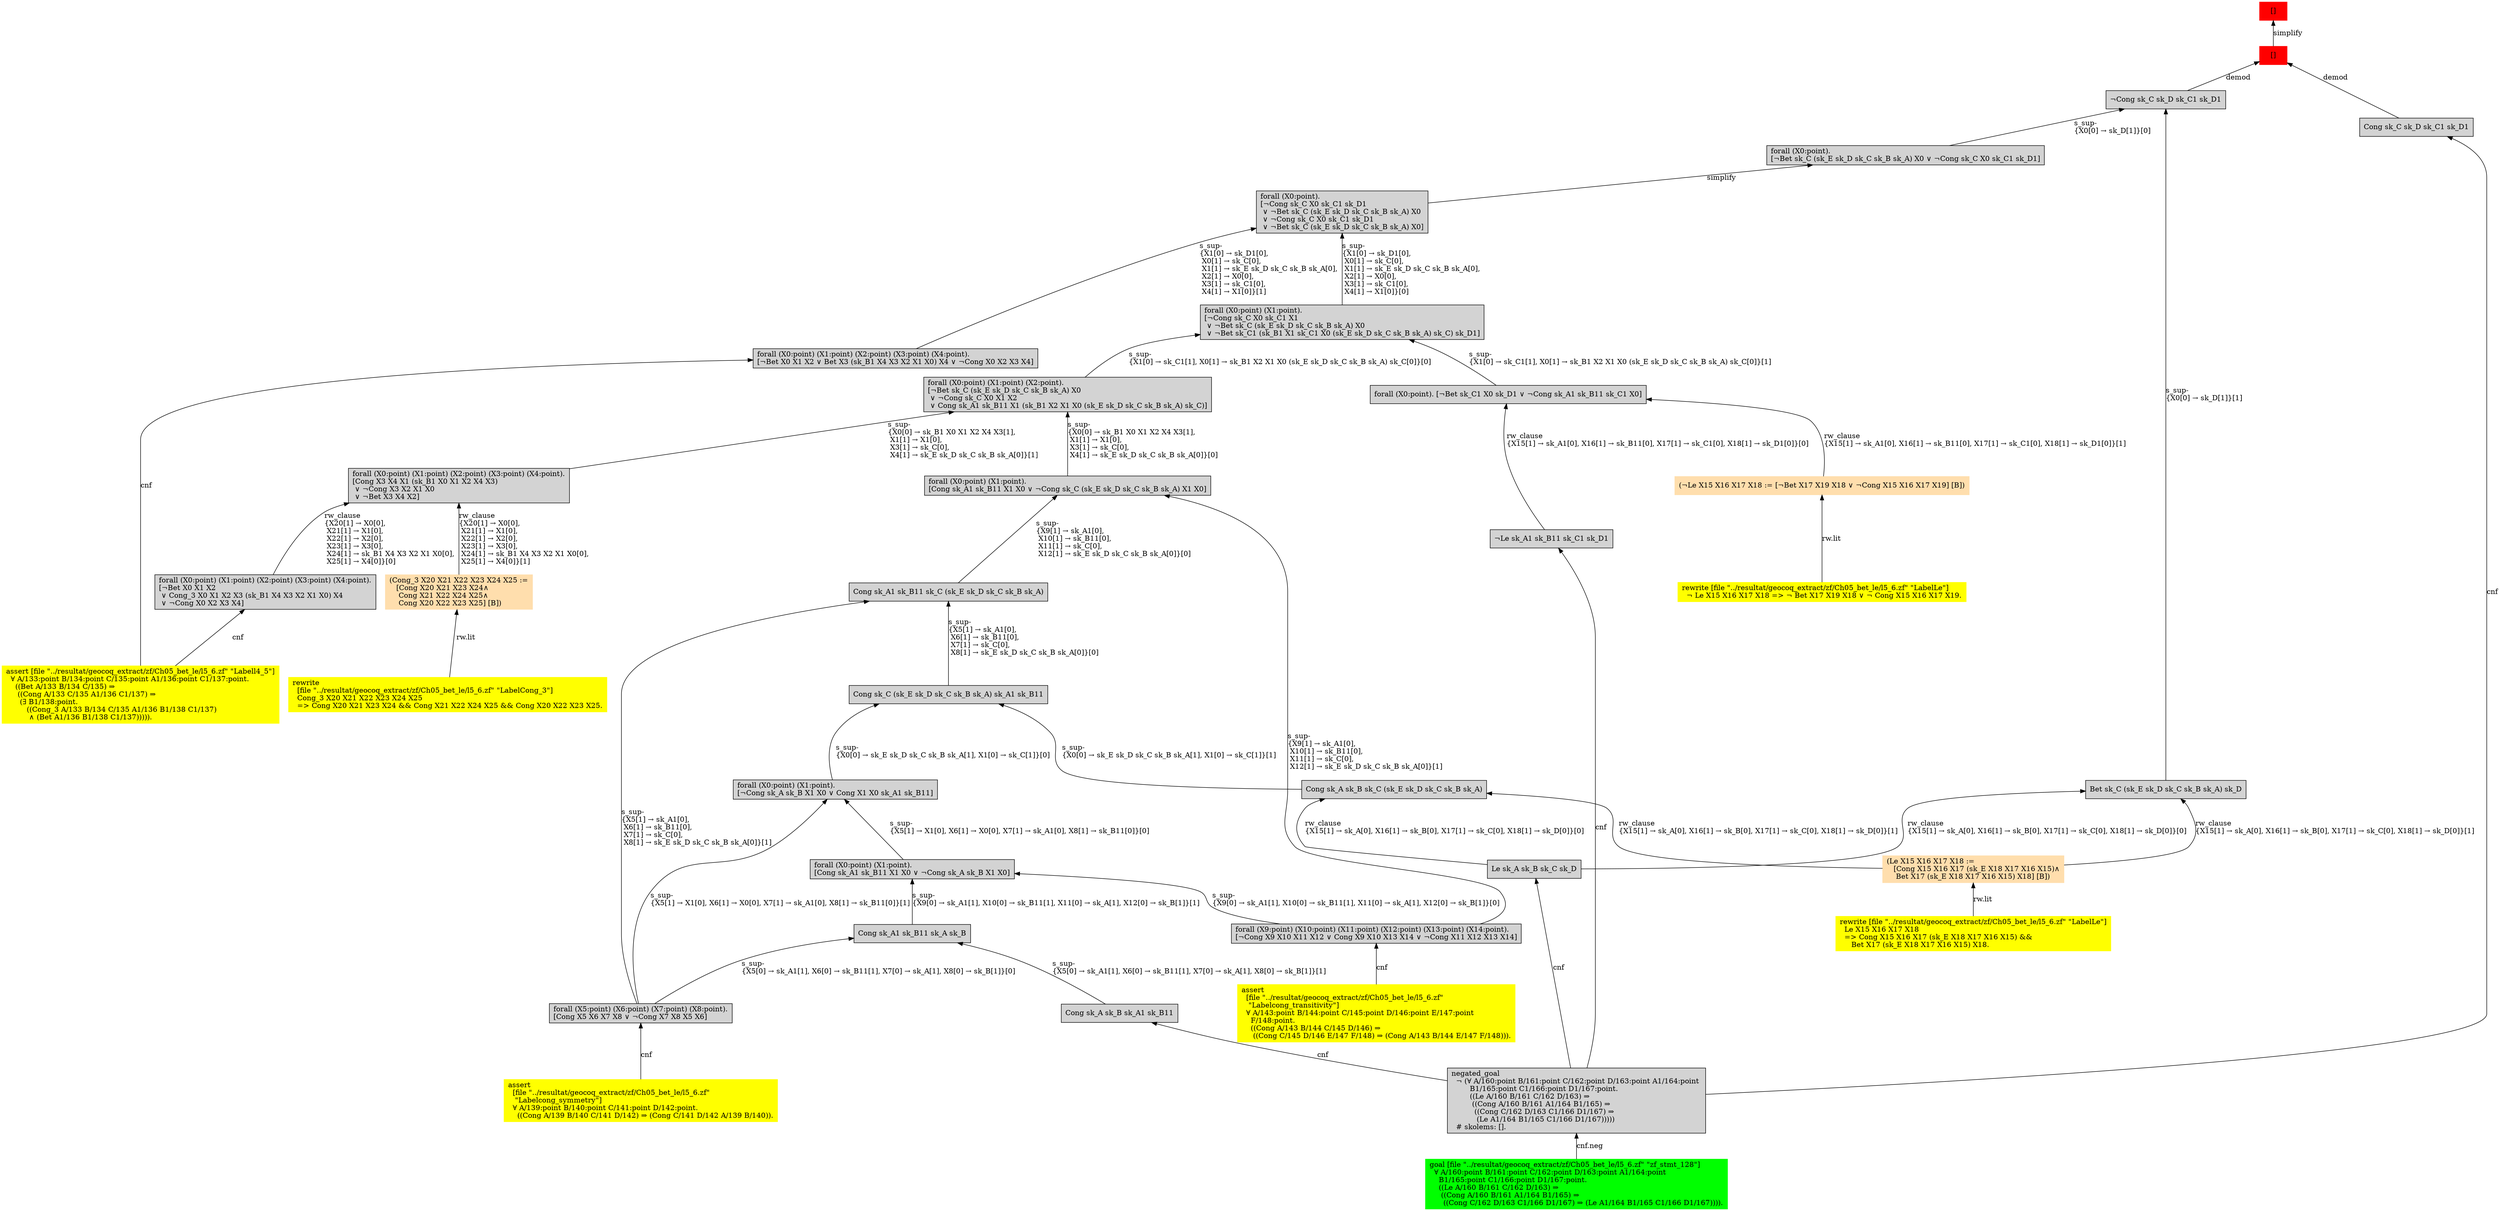 digraph "unsat_graph" {
  vertex_0 [color=red, label="[]", shape=box, style=filled];
  vertex_0 -> vertex_1 [label="simplify", dir="back"];
  vertex_1 [color=red, label="[]", shape=box, style=filled];
  vertex_1 -> vertex_2 [label="demod", dir="back"];
  vertex_2 [shape=box, label="Cong sk_C sk_D sk_C1 sk_D1\l", style=filled];
  vertex_2 -> vertex_3 [label="cnf", dir="back"];
  vertex_3 [shape=box, label="negated_goal\l  ¬ (∀ A/160:point B/161:point C/162:point D/163:point A1/164:point \l        B1/165:point C1/166:point D1/167:point.\l        ((Le A/160 B/161 C/162 D/163) ⇒\l         ((Cong A/160 B/161 A1/164 B1/165) ⇒\l          ((Cong C/162 D/163 C1/166 D1/167) ⇒\l           (Le A1/164 B1/165 C1/166 D1/167)))))\l  # skolems: [].\l", style=filled];
  vertex_3 -> vertex_4 [label="cnf.neg", dir="back"];
  vertex_4 [color=green, shape=box, label="goal [file \"../resultat/geocoq_extract/zf/Ch05_bet_le/l5_6.zf\" \"zf_stmt_128\"]\l  ∀ A/160:point B/161:point C/162:point D/163:point A1/164:point \l    B1/165:point C1/166:point D1/167:point.\l    ((Le A/160 B/161 C/162 D/163) ⇒\l     ((Cong A/160 B/161 A1/164 B1/165) ⇒\l      ((Cong C/162 D/163 C1/166 D1/167) ⇒ (Le A1/164 B1/165 C1/166 D1/167)))).\l", style=filled];
  vertex_1 -> vertex_5 [label="demod", dir="back"];
  vertex_5 [shape=box, label="¬Cong sk_C sk_D sk_C1 sk_D1\l", style=filled];
  vertex_5 -> vertex_6 [label="s_sup-\l\{X0[0] → sk_D[1]\}[0]\l", dir="back"];
  vertex_6 [shape=box, label="forall (X0:point).\l[¬Bet sk_C (sk_E sk_D sk_C sk_B sk_A) X0 ∨ ¬Cong sk_C X0 sk_C1 sk_D1]\l", style=filled];
  vertex_6 -> vertex_7 [label="simplify", dir="back"];
  vertex_7 [shape=box, label="forall (X0:point).\l[¬Cong sk_C X0 sk_C1 sk_D1\l ∨ ¬Bet sk_C (sk_E sk_D sk_C sk_B sk_A) X0\l ∨ ¬Cong sk_C X0 sk_C1 sk_D1\l ∨ ¬Bet sk_C (sk_E sk_D sk_C sk_B sk_A) X0]\l", style=filled];
  vertex_7 -> vertex_8 [label="s_sup-\l\{X1[0] → sk_D1[0], \l X0[1] → sk_C[0], \l X1[1] → sk_E sk_D sk_C sk_B sk_A[0], \l X2[1] → X0[0], \l X3[1] → sk_C1[0], \l X4[1] → X1[0]\}[0]\l", dir="back"];
  vertex_8 [shape=box, label="forall (X0:point) (X1:point).\l[¬Cong sk_C X0 sk_C1 X1\l ∨ ¬Bet sk_C (sk_E sk_D sk_C sk_B sk_A) X0\l ∨ ¬Bet sk_C1 (sk_B1 X1 sk_C1 X0 (sk_E sk_D sk_C sk_B sk_A) sk_C) sk_D1]\l", style=filled];
  vertex_8 -> vertex_9 [label="s_sup-\l\{X1[0] → sk_C1[1], X0[1] → sk_B1 X2 X1 X0 (sk_E sk_D sk_C sk_B sk_A) sk_C[0]\}[1]\l", dir="back"];
  vertex_9 [shape=box, label="forall (X0:point). [¬Bet sk_C1 X0 sk_D1 ∨ ¬Cong sk_A1 sk_B11 sk_C1 X0]\l", style=filled];
  vertex_9 -> vertex_10 [label="rw_clause\l\{X15[1] → sk_A1[0], X16[1] → sk_B11[0], X17[1] → sk_C1[0], X18[1] → sk_D1[0]\}[1]\l", dir="back"];
  vertex_10 [color=navajowhite, shape=box, label="(¬Le X15 X16 X17 X18 := [¬Bet X17 X19 X18 ∨ ¬Cong X15 X16 X17 X19] [B])\l", style=filled];
  vertex_10 -> vertex_11 [label="rw.lit", dir="back"];
  vertex_11 [color=yellow, shape=box, label="rewrite [file \"../resultat/geocoq_extract/zf/Ch05_bet_le/l5_6.zf\" \"LabelLe\"]\l  ¬ Le X15 X16 X17 X18 =\> ¬ Bet X17 X19 X18 ∨ ¬ Cong X15 X16 X17 X19.\l", style=filled];
  vertex_9 -> vertex_12 [label="rw_clause\l\{X15[1] → sk_A1[0], X16[1] → sk_B11[0], X17[1] → sk_C1[0], X18[1] → sk_D1[0]\}[0]\l", dir="back"];
  vertex_12 [shape=box, label="¬Le sk_A1 sk_B11 sk_C1 sk_D1\l", style=filled];
  vertex_12 -> vertex_3 [label="cnf", dir="back"];
  vertex_8 -> vertex_13 [label="s_sup-\l\{X1[0] → sk_C1[1], X0[1] → sk_B1 X2 X1 X0 (sk_E sk_D sk_C sk_B sk_A) sk_C[0]\}[0]\l", dir="back"];
  vertex_13 [shape=box, label="forall (X0:point) (X1:point) (X2:point).\l[¬Bet sk_C (sk_E sk_D sk_C sk_B sk_A) X0\l ∨ ¬Cong sk_C X0 X1 X2\l ∨ Cong sk_A1 sk_B11 X1 (sk_B1 X2 X1 X0 (sk_E sk_D sk_C sk_B sk_A) sk_C)]\l", style=filled];
  vertex_13 -> vertex_14 [label="s_sup-\l\{X0[0] → sk_B1 X0 X1 X2 X4 X3[1], \l X1[1] → X1[0], \l X3[1] → sk_C[0], \l X4[1] → sk_E sk_D sk_C sk_B sk_A[0]\}[0]\l", dir="back"];
  vertex_14 [shape=box, label="forall (X0:point) (X1:point).\l[Cong sk_A1 sk_B11 X1 X0 ∨ ¬Cong sk_C (sk_E sk_D sk_C sk_B sk_A) X1 X0]\l", style=filled];
  vertex_14 -> vertex_15 [label="s_sup-\l\{X9[1] → sk_A1[0], \l X10[1] → sk_B11[0], \l X11[1] → sk_C[0], \l X12[1] → sk_E sk_D sk_C sk_B sk_A[0]\}[1]\l", dir="back"];
  vertex_15 [shape=box, label="forall (X9:point) (X10:point) (X11:point) (X12:point) (X13:point) (X14:point).\l[¬Cong X9 X10 X11 X12 ∨ Cong X9 X10 X13 X14 ∨ ¬Cong X11 X12 X13 X14]\l", style=filled];
  vertex_15 -> vertex_16 [label="cnf", dir="back"];
  vertex_16 [color=yellow, shape=box, label="assert\l  [file \"../resultat/geocoq_extract/zf/Ch05_bet_le/l5_6.zf\" \l   \"Labelcong_transitivity\"]\l  ∀ A/143:point B/144:point C/145:point D/146:point E/147:point \l    F/148:point.\l    ((Cong A/143 B/144 C/145 D/146) ⇒\l     ((Cong C/145 D/146 E/147 F/148) ⇒ (Cong A/143 B/144 E/147 F/148))).\l", style=filled];
  vertex_14 -> vertex_17 [label="s_sup-\l\{X9[1] → sk_A1[0], \l X10[1] → sk_B11[0], \l X11[1] → sk_C[0], \l X12[1] → sk_E sk_D sk_C sk_B sk_A[0]\}[0]\l", dir="back"];
  vertex_17 [shape=box, label="Cong sk_A1 sk_B11 sk_C (sk_E sk_D sk_C sk_B sk_A)\l", style=filled];
  vertex_17 -> vertex_18 [label="s_sup-\l\{X5[1] → sk_A1[0], \l X6[1] → sk_B11[0], \l X7[1] → sk_C[0], \l X8[1] → sk_E sk_D sk_C sk_B sk_A[0]\}[1]\l", dir="back"];
  vertex_18 [shape=box, label="forall (X5:point) (X6:point) (X7:point) (X8:point).\l[Cong X5 X6 X7 X8 ∨ ¬Cong X7 X8 X5 X6]\l", style=filled];
  vertex_18 -> vertex_19 [label="cnf", dir="back"];
  vertex_19 [color=yellow, shape=box, label="assert\l  [file \"../resultat/geocoq_extract/zf/Ch05_bet_le/l5_6.zf\" \l   \"Labelcong_symmetry\"]\l  ∀ A/139:point B/140:point C/141:point D/142:point.\l    ((Cong A/139 B/140 C/141 D/142) ⇒ (Cong C/141 D/142 A/139 B/140)).\l", style=filled];
  vertex_17 -> vertex_20 [label="s_sup-\l\{X5[1] → sk_A1[0], \l X6[1] → sk_B11[0], \l X7[1] → sk_C[0], \l X8[1] → sk_E sk_D sk_C sk_B sk_A[0]\}[0]\l", dir="back"];
  vertex_20 [shape=box, label="Cong sk_C (sk_E sk_D sk_C sk_B sk_A) sk_A1 sk_B11\l", style=filled];
  vertex_20 -> vertex_21 [label="s_sup-\l\{X0[0] → sk_E sk_D sk_C sk_B sk_A[1], X1[0] → sk_C[1]\}[0]\l", dir="back"];
  vertex_21 [shape=box, label="forall (X0:point) (X1:point).\l[¬Cong sk_A sk_B X1 X0 ∨ Cong X1 X0 sk_A1 sk_B11]\l", style=filled];
  vertex_21 -> vertex_18 [label="s_sup-\l\{X5[1] → X1[0], X6[1] → X0[0], X7[1] → sk_A1[0], X8[1] → sk_B11[0]\}[1]\l", dir="back"];
  vertex_21 -> vertex_22 [label="s_sup-\l\{X5[1] → X1[0], X6[1] → X0[0], X7[1] → sk_A1[0], X8[1] → sk_B11[0]\}[0]\l", dir="back"];
  vertex_22 [shape=box, label="forall (X0:point) (X1:point).\l[Cong sk_A1 sk_B11 X1 X0 ∨ ¬Cong sk_A sk_B X1 X0]\l", style=filled];
  vertex_22 -> vertex_15 [label="s_sup-\l\{X9[0] → sk_A1[1], X10[0] → sk_B11[1], X11[0] → sk_A[1], X12[0] → sk_B[1]\}[0]\l", dir="back"];
  vertex_22 -> vertex_23 [label="s_sup-\l\{X9[0] → sk_A1[1], X10[0] → sk_B11[1], X11[0] → sk_A[1], X12[0] → sk_B[1]\}[1]\l", dir="back"];
  vertex_23 [shape=box, label="Cong sk_A1 sk_B11 sk_A sk_B\l", style=filled];
  vertex_23 -> vertex_18 [label="s_sup-\l\{X5[0] → sk_A1[1], X6[0] → sk_B11[1], X7[0] → sk_A[1], X8[0] → sk_B[1]\}[0]\l", dir="back"];
  vertex_23 -> vertex_24 [label="s_sup-\l\{X5[0] → sk_A1[1], X6[0] → sk_B11[1], X7[0] → sk_A[1], X8[0] → sk_B[1]\}[1]\l", dir="back"];
  vertex_24 [shape=box, label="Cong sk_A sk_B sk_A1 sk_B11\l", style=filled];
  vertex_24 -> vertex_3 [label="cnf", dir="back"];
  vertex_20 -> vertex_25 [label="s_sup-\l\{X0[0] → sk_E sk_D sk_C sk_B sk_A[1], X1[0] → sk_C[1]\}[1]\l", dir="back"];
  vertex_25 [shape=box, label="Cong sk_A sk_B sk_C (sk_E sk_D sk_C sk_B sk_A)\l", style=filled];
  vertex_25 -> vertex_26 [label="rw_clause\l\{X15[1] → sk_A[0], X16[1] → sk_B[0], X17[1] → sk_C[0], X18[1] → sk_D[0]\}[1]\l", dir="back"];
  vertex_26 [color=navajowhite, shape=box, label="(Le X15 X16 X17 X18 :=\l   [Cong X15 X16 X17 (sk_E X18 X17 X16 X15)∧\l    Bet X17 (sk_E X18 X17 X16 X15) X18] [B])\l", style=filled];
  vertex_26 -> vertex_27 [label="rw.lit", dir="back"];
  vertex_27 [color=yellow, shape=box, label="rewrite [file \"../resultat/geocoq_extract/zf/Ch05_bet_le/l5_6.zf\" \"LabelLe\"]\l  Le X15 X16 X17 X18\l  =\> Cong X15 X16 X17 (sk_E X18 X17 X16 X15) && \l     Bet X17 (sk_E X18 X17 X16 X15) X18.\l", style=filled];
  vertex_25 -> vertex_28 [label="rw_clause\l\{X15[1] → sk_A[0], X16[1] → sk_B[0], X17[1] → sk_C[0], X18[1] → sk_D[0]\}[0]\l", dir="back"];
  vertex_28 [shape=box, label="Le sk_A sk_B sk_C sk_D\l", style=filled];
  vertex_28 -> vertex_3 [label="cnf", dir="back"];
  vertex_13 -> vertex_29 [label="s_sup-\l\{X0[0] → sk_B1 X0 X1 X2 X4 X3[1], \l X1[1] → X1[0], \l X3[1] → sk_C[0], \l X4[1] → sk_E sk_D sk_C sk_B sk_A[0]\}[1]\l", dir="back"];
  vertex_29 [shape=box, label="forall (X0:point) (X1:point) (X2:point) (X3:point) (X4:point).\l[Cong X3 X4 X1 (sk_B1 X0 X1 X2 X4 X3)\l ∨ ¬Cong X3 X2 X1 X0\l ∨ ¬Bet X3 X4 X2]\l", style=filled];
  vertex_29 -> vertex_30 [label="rw_clause\l\{X20[1] → X0[0], \l X21[1] → X1[0], \l X22[1] → X2[0], \l X23[1] → X3[0], \l X24[1] → sk_B1 X4 X3 X2 X1 X0[0], \l X25[1] → X4[0]\}[1]\l", dir="back"];
  vertex_30 [color=navajowhite, shape=box, label="(Cong_3 X20 X21 X22 X23 X24 X25 :=\l   [Cong X20 X21 X23 X24∧\l    Cong X21 X22 X24 X25∧\l    Cong X20 X22 X23 X25] [B])\l", style=filled];
  vertex_30 -> vertex_31 [label="rw.lit", dir="back"];
  vertex_31 [color=yellow, shape=box, label="rewrite\l  [file \"../resultat/geocoq_extract/zf/Ch05_bet_le/l5_6.zf\" \"LabelCong_3\"]\l  Cong_3 X20 X21 X22 X23 X24 X25\l  =\> Cong X20 X21 X23 X24 && Cong X21 X22 X24 X25 && Cong X20 X22 X23 X25.\l", style=filled];
  vertex_29 -> vertex_32 [label="rw_clause\l\{X20[1] → X0[0], \l X21[1] → X1[0], \l X22[1] → X2[0], \l X23[1] → X3[0], \l X24[1] → sk_B1 X4 X3 X2 X1 X0[0], \l X25[1] → X4[0]\}[0]\l", dir="back"];
  vertex_32 [shape=box, label="forall (X0:point) (X1:point) (X2:point) (X3:point) (X4:point).\l[¬Bet X0 X1 X2\l ∨ Cong_3 X0 X1 X2 X3 (sk_B1 X4 X3 X2 X1 X0) X4\l ∨ ¬Cong X0 X2 X3 X4]\l", style=filled];
  vertex_32 -> vertex_33 [label="cnf", dir="back"];
  vertex_33 [color=yellow, shape=box, label="assert [file \"../resultat/geocoq_extract/zf/Ch05_bet_le/l5_6.zf\" \"Labell4_5\"]\l  ∀ A/133:point B/134:point C/135:point A1/136:point C1/137:point.\l    ((Bet A/133 B/134 C/135) ⇒\l     ((Cong A/133 C/135 A1/136 C1/137) ⇒\l      (∃ B1/138:point.\l         ((Cong_3 A/133 B/134 C/135 A1/136 B1/138 C1/137)\l          ∧ (Bet A1/136 B1/138 C1/137))))).\l", style=filled];
  vertex_7 -> vertex_34 [label="s_sup-\l\{X1[0] → sk_D1[0], \l X0[1] → sk_C[0], \l X1[1] → sk_E sk_D sk_C sk_B sk_A[0], \l X2[1] → X0[0], \l X3[1] → sk_C1[0], \l X4[1] → X1[0]\}[1]\l", dir="back"];
  vertex_34 [shape=box, label="forall (X0:point) (X1:point) (X2:point) (X3:point) (X4:point).\l[¬Bet X0 X1 X2 ∨ Bet X3 (sk_B1 X4 X3 X2 X1 X0) X4 ∨ ¬Cong X0 X2 X3 X4]\l", style=filled];
  vertex_34 -> vertex_33 [label="cnf", dir="back"];
  vertex_5 -> vertex_35 [label="s_sup-\l\{X0[0] → sk_D[1]\}[1]\l", dir="back"];
  vertex_35 [shape=box, label="Bet sk_C (sk_E sk_D sk_C sk_B sk_A) sk_D\l", style=filled];
  vertex_35 -> vertex_26 [label="rw_clause\l\{X15[1] → sk_A[0], X16[1] → sk_B[0], X17[1] → sk_C[0], X18[1] → sk_D[0]\}[1]\l", dir="back"];
  vertex_35 -> vertex_28 [label="rw_clause\l\{X15[1] → sk_A[0], X16[1] → sk_B[0], X17[1] → sk_C[0], X18[1] → sk_D[0]\}[0]\l", dir="back"];
  }


